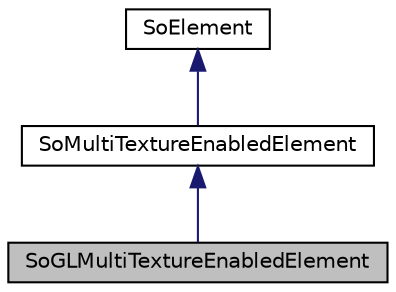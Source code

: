 digraph "SoGLMultiTextureEnabledElement"
{
 // LATEX_PDF_SIZE
  edge [fontname="Helvetica",fontsize="10",labelfontname="Helvetica",labelfontsize="10"];
  node [fontname="Helvetica",fontsize="10",shape=record];
  Node1 [label="SoGLMultiTextureEnabledElement",height=0.2,width=0.4,color="black", fillcolor="grey75", style="filled", fontcolor="black",tooltip="The SoGLMultiTextureEnabledElement class is an element which controls whether texturing is enabled or..."];
  Node2 -> Node1 [dir="back",color="midnightblue",fontsize="10",style="solid",fontname="Helvetica"];
  Node2 [label="SoMultiTextureEnabledElement",height=0.2,width=0.4,color="black", fillcolor="white", style="filled",URL="$classSoMultiTextureEnabledElement.html",tooltip="The SoMultiTextureEnabledElement class is an element which stores whether texturing is enabled or not..."];
  Node3 -> Node2 [dir="back",color="midnightblue",fontsize="10",style="solid",fontname="Helvetica"];
  Node3 [label="SoElement",height=0.2,width=0.4,color="black", fillcolor="white", style="filled",URL="$classSoElement.html",tooltip="SoElement is the abstract base class for all elements."];
}
